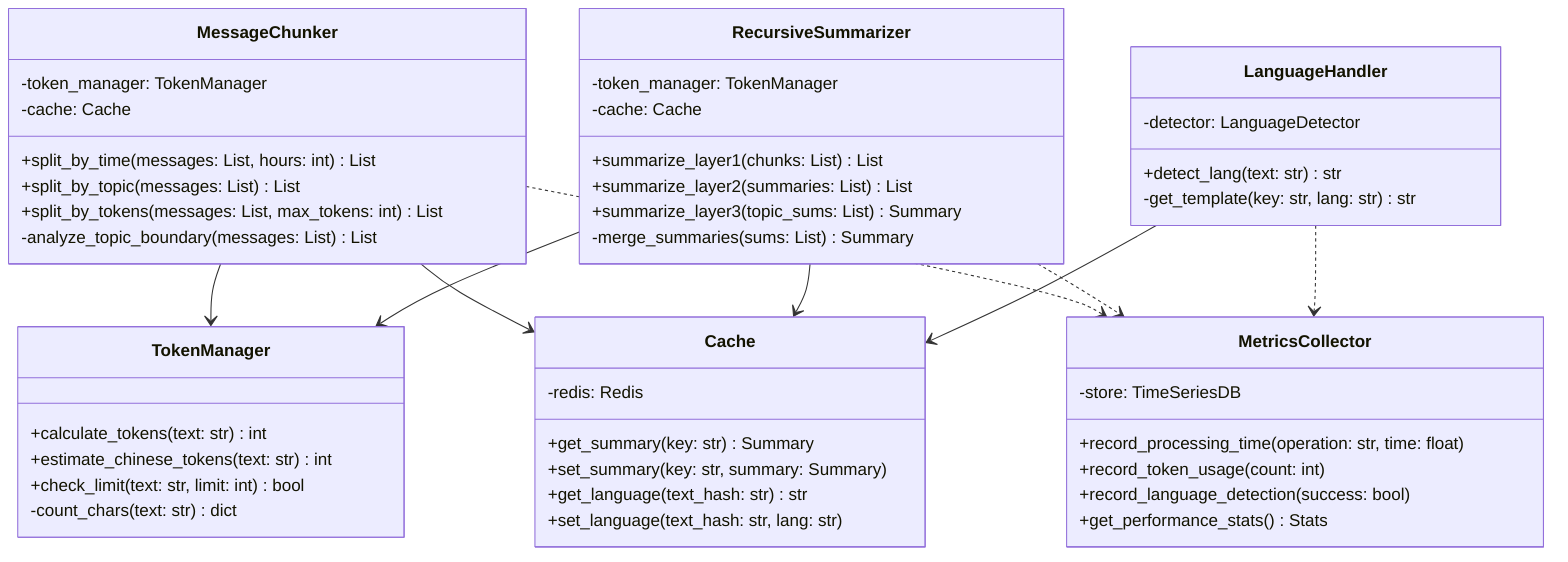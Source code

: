 classDiagram
    class TokenManager {
        +calculate_tokens(text: str) int
        +estimate_chinese_tokens(text: str) int
        +check_limit(text: str, limit: int) bool
        -count_chars(text: str) dict
    }

    class MessageChunker {
        -token_manager: TokenManager
        -cache: Cache
        +split_by_time(messages: List, hours: int) List
        +split_by_topic(messages: List) List
        +split_by_tokens(messages: List, max_tokens: int) List
        -analyze_topic_boundary(messages: List) List
    }

    class RecursiveSummarizer {
        -token_manager: TokenManager
        -cache: Cache
        +summarize_layer1(chunks: List) List
        +summarize_layer2(summaries: List) List
        +summarize_layer3(topic_sums: List) Summary
        -merge_summaries(sums: List) Summary
    }

    class LanguageHandler {
        -detector: LanguageDetector
        +detect_lang(text: str) str
        -get_template(key: str, lang: str) str
    }

    class Cache {
        -redis: Redis
        +get_summary(key: str) Summary
        +set_summary(key: str, summary: Summary)
        +get_language(text_hash: str) str
        +set_language(text_hash: str, lang: str)
    }

    class MetricsCollector {
        -store: TimeSeriesDB
        +record_processing_time(operation: str, time: float)
        +record_token_usage(count: int)
        +record_language_detection(success: bool)
        +get_performance_stats() Stats
    }

    MessageChunker --> TokenManager
    RecursiveSummarizer --> TokenManager
    MessageChunker --> Cache
    RecursiveSummarizer --> Cache
    LanguageHandler --> Cache
    MessageChunker ..> MetricsCollector
    RecursiveSummarizer ..> MetricsCollector
    LanguageHandler ..> MetricsCollector